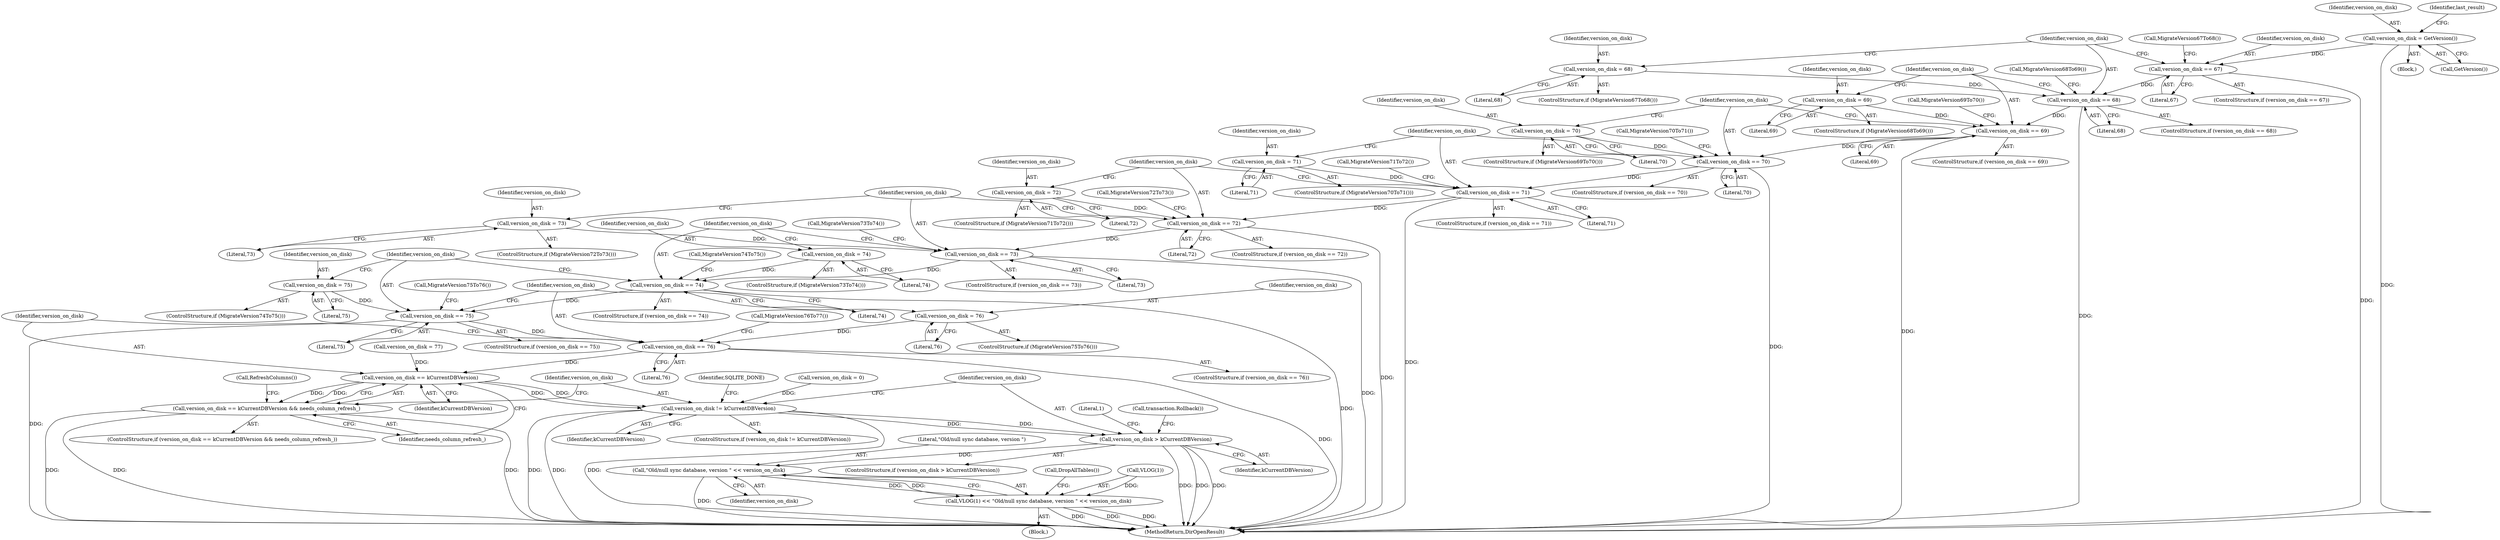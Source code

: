 digraph "1_Chrome_19190765882e272a6a2162c89acdb29110f7e3cf_20@del" {
"1000209" [label="(Call,version_on_disk == 76)"];
"1000199" [label="(Call,version_on_disk == 75)"];
"1000189" [label="(Call,version_on_disk == 74)"];
"1000185" [label="(Call,version_on_disk = 74)"];
"1000179" [label="(Call,version_on_disk == 73)"];
"1000175" [label="(Call,version_on_disk = 73)"];
"1000169" [label="(Call,version_on_disk == 72)"];
"1000159" [label="(Call,version_on_disk == 71)"];
"1000149" [label="(Call,version_on_disk == 70)"];
"1000139" [label="(Call,version_on_disk == 69)"];
"1000129" [label="(Call,version_on_disk == 68)"];
"1000125" [label="(Call,version_on_disk = 68)"];
"1000119" [label="(Call,version_on_disk == 67)"];
"1000111" [label="(Call,version_on_disk = GetVersion())"];
"1000135" [label="(Call,version_on_disk = 69)"];
"1000145" [label="(Call,version_on_disk = 70)"];
"1000155" [label="(Call,version_on_disk = 71)"];
"1000165" [label="(Call,version_on_disk = 72)"];
"1000195" [label="(Call,version_on_disk = 75)"];
"1000205" [label="(Call,version_on_disk = 76)"];
"1000220" [label="(Call,version_on_disk == kCurrentDBVersion)"];
"1000219" [label="(Call,version_on_disk == kCurrentDBVersion && needs_column_refresh_)"];
"1000232" [label="(Call,version_on_disk != kCurrentDBVersion)"];
"1000237" [label="(Call,version_on_disk > kCurrentDBVersion)"];
"1000247" [label="(Call,\"Old/null sync database, version \" << version_on_disk)"];
"1000244" [label="(Call,VLOG(1) << \"Old/null sync database, version \" << version_on_disk)"];
"1000149" [label="(Call,version_on_disk == 70)"];
"1000145" [label="(Call,version_on_disk = 70)"];
"1000215" [label="(Call,version_on_disk = 77)"];
"1000193" [label="(ControlStructure,if (MigrateVersion74To75()))"];
"1000201" [label="(Literal,75)"];
"1000123" [label="(ControlStructure,if (MigrateVersion67To68()))"];
"1000205" [label="(Call,version_on_disk = 76)"];
"1000153" [label="(ControlStructure,if (MigrateVersion70To71()))"];
"1000231" [label="(ControlStructure,if (version_on_disk != kCurrentDBVersion))"];
"1000119" [label="(Call,version_on_disk == 67)"];
"1000124" [label="(Call,MigrateVersion67To68())"];
"1000196" [label="(Identifier,version_on_disk)"];
"1000195" [label="(Call,version_on_disk = 75)"];
"1000171" [label="(Literal,72)"];
"1000140" [label="(Identifier,version_on_disk)"];
"1000166" [label="(Identifier,version_on_disk)"];
"1000188" [label="(ControlStructure,if (version_on_disk == 74))"];
"1000244" [label="(Call,VLOG(1) << \"Old/null sync database, version \" << version_on_disk)"];
"1000135" [label="(Call,version_on_disk = 69)"];
"1000148" [label="(ControlStructure,if (version_on_disk == 70))"];
"1000222" [label="(Identifier,kCurrentDBVersion)"];
"1000126" [label="(Identifier,version_on_disk)"];
"1000159" [label="(Call,version_on_disk == 71)"];
"1000146" [label="(Identifier,version_on_disk)"];
"1000179" [label="(Call,version_on_disk == 73)"];
"1000157" [label="(Literal,71)"];
"1000158" [label="(ControlStructure,if (version_on_disk == 71))"];
"1000143" [label="(ControlStructure,if (MigrateVersion69To70()))"];
"1000185" [label="(Call,version_on_disk = 74)"];
"1000178" [label="(ControlStructure,if (version_on_disk == 73))"];
"1000183" [label="(ControlStructure,if (MigrateVersion73To74()))"];
"1000208" [label="(ControlStructure,if (version_on_disk == 76))"];
"1000187" [label="(Literal,74)"];
"1000111" [label="(Call,version_on_disk = GetVersion())"];
"1000248" [label="(Literal,\"Old/null sync database, version \")"];
"1000131" [label="(Literal,68)"];
"1000101" [label="(Block,)"];
"1000112" [label="(Identifier,version_on_disk)"];
"1000169" [label="(Call,version_on_disk == 72)"];
"1000120" [label="(Identifier,version_on_disk)"];
"1000250" [label="(Call,DropAllTables())"];
"1000218" [label="(ControlStructure,if (version_on_disk == kCurrentDBVersion && needs_column_refresh_))"];
"1000138" [label="(ControlStructure,if (version_on_disk == 69))"];
"1000214" [label="(Call,MigrateVersion76To77())"];
"1000304" [label="(MethodReturn,DirOpenResult)"];
"1000181" [label="(Literal,73)"];
"1000160" [label="(Identifier,version_on_disk)"];
"1000184" [label="(Call,MigrateVersion73To74())"];
"1000137" [label="(Literal,69)"];
"1000232" [label="(Call,version_on_disk != kCurrentDBVersion)"];
"1000116" [label="(Identifier,last_result)"];
"1000141" [label="(Literal,69)"];
"1000236" [label="(ControlStructure,if (version_on_disk > kCurrentDBVersion))"];
"1000198" [label="(ControlStructure,if (version_on_disk == 75))"];
"1000154" [label="(Call,MigrateVersion70To71())"];
"1000194" [label="(Call,MigrateVersion74To75())"];
"1000127" [label="(Literal,68)"];
"1000256" [label="(Identifier,SQLITE_DONE)"];
"1000197" [label="(Literal,75)"];
"1000241" [label="(Call,transaction.Rollback())"];
"1000247" [label="(Call,\"Old/null sync database, version \" << version_on_disk)"];
"1000206" [label="(Identifier,version_on_disk)"];
"1000165" [label="(Call,version_on_disk = 72)"];
"1000211" [label="(Literal,76)"];
"1000220" [label="(Call,version_on_disk == kCurrentDBVersion)"];
"1000207" [label="(Literal,76)"];
"1000234" [label="(Identifier,kCurrentDBVersion)"];
"1000238" [label="(Identifier,version_on_disk)"];
"1000173" [label="(ControlStructure,if (MigrateVersion72To73()))"];
"1000204" [label="(Call,MigrateVersion75To76())"];
"1000190" [label="(Identifier,version_on_disk)"];
"1000163" [label="(ControlStructure,if (MigrateVersion71To72()))"];
"1000219" [label="(Call,version_on_disk == kCurrentDBVersion && needs_column_refresh_)"];
"1000130" [label="(Identifier,version_on_disk)"];
"1000170" [label="(Identifier,version_on_disk)"];
"1000168" [label="(ControlStructure,if (version_on_disk == 72))"];
"1000223" [label="(Identifier,needs_column_refresh_)"];
"1000191" [label="(Literal,74)"];
"1000150" [label="(Identifier,version_on_disk)"];
"1000175" [label="(Call,version_on_disk = 73)"];
"1000125" [label="(Call,version_on_disk = 68)"];
"1000151" [label="(Literal,70)"];
"1000245" [label="(Call,VLOG(1))"];
"1000147" [label="(Literal,70)"];
"1000209" [label="(Call,version_on_disk == 76)"];
"1000136" [label="(Identifier,version_on_disk)"];
"1000156" [label="(Identifier,version_on_disk)"];
"1000246" [label="(Literal,1)"];
"1000133" [label="(ControlStructure,if (MigrateVersion68To69()))"];
"1000118" [label="(ControlStructure,if (version_on_disk == 67))"];
"1000139" [label="(Call,version_on_disk == 69)"];
"1000113" [label="(Call,GetVersion())"];
"1000174" [label="(Call,MigrateVersion72To73())"];
"1000233" [label="(Identifier,version_on_disk)"];
"1000176" [label="(Identifier,version_on_disk)"];
"1000235" [label="(Block,)"];
"1000128" [label="(ControlStructure,if (version_on_disk == 68))"];
"1000121" [label="(Literal,67)"];
"1000129" [label="(Call,version_on_disk == 68)"];
"1000227" [label="(Call,RefreshColumns())"];
"1000189" [label="(Call,version_on_disk == 74)"];
"1000199" [label="(Call,version_on_disk == 75)"];
"1000144" [label="(Call,MigrateVersion69To70())"];
"1000164" [label="(Call,MigrateVersion71To72())"];
"1000134" [label="(Call,MigrateVersion68To69())"];
"1000200" [label="(Identifier,version_on_disk)"];
"1000161" [label="(Literal,71)"];
"1000167" [label="(Literal,72)"];
"1000239" [label="(Identifier,kCurrentDBVersion)"];
"1000186" [label="(Identifier,version_on_disk)"];
"1000203" [label="(ControlStructure,if (MigrateVersion75To76()))"];
"1000180" [label="(Identifier,version_on_disk)"];
"1000237" [label="(Call,version_on_disk > kCurrentDBVersion)"];
"1000221" [label="(Identifier,version_on_disk)"];
"1000210" [label="(Identifier,version_on_disk)"];
"1000177" [label="(Literal,73)"];
"1000228" [label="(Call,version_on_disk = 0)"];
"1000155" [label="(Call,version_on_disk = 71)"];
"1000249" [label="(Identifier,version_on_disk)"];
"1000209" -> "1000208"  [label="AST: "];
"1000209" -> "1000211"  [label="CFG: "];
"1000210" -> "1000209"  [label="AST: "];
"1000211" -> "1000209"  [label="AST: "];
"1000214" -> "1000209"  [label="CFG: "];
"1000221" -> "1000209"  [label="CFG: "];
"1000209" -> "1000304"  [label="DDG: "];
"1000199" -> "1000209"  [label="DDG: "];
"1000205" -> "1000209"  [label="DDG: "];
"1000209" -> "1000220"  [label="DDG: "];
"1000199" -> "1000198"  [label="AST: "];
"1000199" -> "1000201"  [label="CFG: "];
"1000200" -> "1000199"  [label="AST: "];
"1000201" -> "1000199"  [label="AST: "];
"1000204" -> "1000199"  [label="CFG: "];
"1000210" -> "1000199"  [label="CFG: "];
"1000199" -> "1000304"  [label="DDG: "];
"1000189" -> "1000199"  [label="DDG: "];
"1000195" -> "1000199"  [label="DDG: "];
"1000189" -> "1000188"  [label="AST: "];
"1000189" -> "1000191"  [label="CFG: "];
"1000190" -> "1000189"  [label="AST: "];
"1000191" -> "1000189"  [label="AST: "];
"1000194" -> "1000189"  [label="CFG: "];
"1000200" -> "1000189"  [label="CFG: "];
"1000189" -> "1000304"  [label="DDG: "];
"1000185" -> "1000189"  [label="DDG: "];
"1000179" -> "1000189"  [label="DDG: "];
"1000185" -> "1000183"  [label="AST: "];
"1000185" -> "1000187"  [label="CFG: "];
"1000186" -> "1000185"  [label="AST: "];
"1000187" -> "1000185"  [label="AST: "];
"1000190" -> "1000185"  [label="CFG: "];
"1000179" -> "1000178"  [label="AST: "];
"1000179" -> "1000181"  [label="CFG: "];
"1000180" -> "1000179"  [label="AST: "];
"1000181" -> "1000179"  [label="AST: "];
"1000184" -> "1000179"  [label="CFG: "];
"1000190" -> "1000179"  [label="CFG: "];
"1000179" -> "1000304"  [label="DDG: "];
"1000175" -> "1000179"  [label="DDG: "];
"1000169" -> "1000179"  [label="DDG: "];
"1000175" -> "1000173"  [label="AST: "];
"1000175" -> "1000177"  [label="CFG: "];
"1000176" -> "1000175"  [label="AST: "];
"1000177" -> "1000175"  [label="AST: "];
"1000180" -> "1000175"  [label="CFG: "];
"1000169" -> "1000168"  [label="AST: "];
"1000169" -> "1000171"  [label="CFG: "];
"1000170" -> "1000169"  [label="AST: "];
"1000171" -> "1000169"  [label="AST: "];
"1000174" -> "1000169"  [label="CFG: "];
"1000180" -> "1000169"  [label="CFG: "];
"1000169" -> "1000304"  [label="DDG: "];
"1000159" -> "1000169"  [label="DDG: "];
"1000165" -> "1000169"  [label="DDG: "];
"1000159" -> "1000158"  [label="AST: "];
"1000159" -> "1000161"  [label="CFG: "];
"1000160" -> "1000159"  [label="AST: "];
"1000161" -> "1000159"  [label="AST: "];
"1000164" -> "1000159"  [label="CFG: "];
"1000170" -> "1000159"  [label="CFG: "];
"1000159" -> "1000304"  [label="DDG: "];
"1000149" -> "1000159"  [label="DDG: "];
"1000155" -> "1000159"  [label="DDG: "];
"1000149" -> "1000148"  [label="AST: "];
"1000149" -> "1000151"  [label="CFG: "];
"1000150" -> "1000149"  [label="AST: "];
"1000151" -> "1000149"  [label="AST: "];
"1000154" -> "1000149"  [label="CFG: "];
"1000160" -> "1000149"  [label="CFG: "];
"1000149" -> "1000304"  [label="DDG: "];
"1000139" -> "1000149"  [label="DDG: "];
"1000145" -> "1000149"  [label="DDG: "];
"1000139" -> "1000138"  [label="AST: "];
"1000139" -> "1000141"  [label="CFG: "];
"1000140" -> "1000139"  [label="AST: "];
"1000141" -> "1000139"  [label="AST: "];
"1000144" -> "1000139"  [label="CFG: "];
"1000150" -> "1000139"  [label="CFG: "];
"1000139" -> "1000304"  [label="DDG: "];
"1000129" -> "1000139"  [label="DDG: "];
"1000135" -> "1000139"  [label="DDG: "];
"1000129" -> "1000128"  [label="AST: "];
"1000129" -> "1000131"  [label="CFG: "];
"1000130" -> "1000129"  [label="AST: "];
"1000131" -> "1000129"  [label="AST: "];
"1000134" -> "1000129"  [label="CFG: "];
"1000140" -> "1000129"  [label="CFG: "];
"1000129" -> "1000304"  [label="DDG: "];
"1000125" -> "1000129"  [label="DDG: "];
"1000119" -> "1000129"  [label="DDG: "];
"1000125" -> "1000123"  [label="AST: "];
"1000125" -> "1000127"  [label="CFG: "];
"1000126" -> "1000125"  [label="AST: "];
"1000127" -> "1000125"  [label="AST: "];
"1000130" -> "1000125"  [label="CFG: "];
"1000119" -> "1000118"  [label="AST: "];
"1000119" -> "1000121"  [label="CFG: "];
"1000120" -> "1000119"  [label="AST: "];
"1000121" -> "1000119"  [label="AST: "];
"1000124" -> "1000119"  [label="CFG: "];
"1000130" -> "1000119"  [label="CFG: "];
"1000119" -> "1000304"  [label="DDG: "];
"1000111" -> "1000119"  [label="DDG: "];
"1000111" -> "1000101"  [label="AST: "];
"1000111" -> "1000113"  [label="CFG: "];
"1000112" -> "1000111"  [label="AST: "];
"1000113" -> "1000111"  [label="AST: "];
"1000116" -> "1000111"  [label="CFG: "];
"1000111" -> "1000304"  [label="DDG: "];
"1000135" -> "1000133"  [label="AST: "];
"1000135" -> "1000137"  [label="CFG: "];
"1000136" -> "1000135"  [label="AST: "];
"1000137" -> "1000135"  [label="AST: "];
"1000140" -> "1000135"  [label="CFG: "];
"1000145" -> "1000143"  [label="AST: "];
"1000145" -> "1000147"  [label="CFG: "];
"1000146" -> "1000145"  [label="AST: "];
"1000147" -> "1000145"  [label="AST: "];
"1000150" -> "1000145"  [label="CFG: "];
"1000155" -> "1000153"  [label="AST: "];
"1000155" -> "1000157"  [label="CFG: "];
"1000156" -> "1000155"  [label="AST: "];
"1000157" -> "1000155"  [label="AST: "];
"1000160" -> "1000155"  [label="CFG: "];
"1000165" -> "1000163"  [label="AST: "];
"1000165" -> "1000167"  [label="CFG: "];
"1000166" -> "1000165"  [label="AST: "];
"1000167" -> "1000165"  [label="AST: "];
"1000170" -> "1000165"  [label="CFG: "];
"1000195" -> "1000193"  [label="AST: "];
"1000195" -> "1000197"  [label="CFG: "];
"1000196" -> "1000195"  [label="AST: "];
"1000197" -> "1000195"  [label="AST: "];
"1000200" -> "1000195"  [label="CFG: "];
"1000205" -> "1000203"  [label="AST: "];
"1000205" -> "1000207"  [label="CFG: "];
"1000206" -> "1000205"  [label="AST: "];
"1000207" -> "1000205"  [label="AST: "];
"1000210" -> "1000205"  [label="CFG: "];
"1000220" -> "1000219"  [label="AST: "];
"1000220" -> "1000222"  [label="CFG: "];
"1000221" -> "1000220"  [label="AST: "];
"1000222" -> "1000220"  [label="AST: "];
"1000223" -> "1000220"  [label="CFG: "];
"1000219" -> "1000220"  [label="CFG: "];
"1000220" -> "1000219"  [label="DDG: "];
"1000220" -> "1000219"  [label="DDG: "];
"1000215" -> "1000220"  [label="DDG: "];
"1000220" -> "1000232"  [label="DDG: "];
"1000220" -> "1000232"  [label="DDG: "];
"1000219" -> "1000218"  [label="AST: "];
"1000219" -> "1000223"  [label="CFG: "];
"1000223" -> "1000219"  [label="AST: "];
"1000227" -> "1000219"  [label="CFG: "];
"1000233" -> "1000219"  [label="CFG: "];
"1000219" -> "1000304"  [label="DDG: "];
"1000219" -> "1000304"  [label="DDG: "];
"1000219" -> "1000304"  [label="DDG: "];
"1000232" -> "1000231"  [label="AST: "];
"1000232" -> "1000234"  [label="CFG: "];
"1000233" -> "1000232"  [label="AST: "];
"1000234" -> "1000232"  [label="AST: "];
"1000238" -> "1000232"  [label="CFG: "];
"1000256" -> "1000232"  [label="CFG: "];
"1000232" -> "1000304"  [label="DDG: "];
"1000232" -> "1000304"  [label="DDG: "];
"1000232" -> "1000304"  [label="DDG: "];
"1000228" -> "1000232"  [label="DDG: "];
"1000232" -> "1000237"  [label="DDG: "];
"1000232" -> "1000237"  [label="DDG: "];
"1000237" -> "1000236"  [label="AST: "];
"1000237" -> "1000239"  [label="CFG: "];
"1000238" -> "1000237"  [label="AST: "];
"1000239" -> "1000237"  [label="AST: "];
"1000241" -> "1000237"  [label="CFG: "];
"1000246" -> "1000237"  [label="CFG: "];
"1000237" -> "1000304"  [label="DDG: "];
"1000237" -> "1000304"  [label="DDG: "];
"1000237" -> "1000304"  [label="DDG: "];
"1000237" -> "1000247"  [label="DDG: "];
"1000247" -> "1000244"  [label="AST: "];
"1000247" -> "1000249"  [label="CFG: "];
"1000248" -> "1000247"  [label="AST: "];
"1000249" -> "1000247"  [label="AST: "];
"1000244" -> "1000247"  [label="CFG: "];
"1000247" -> "1000304"  [label="DDG: "];
"1000247" -> "1000244"  [label="DDG: "];
"1000247" -> "1000244"  [label="DDG: "];
"1000244" -> "1000235"  [label="AST: "];
"1000245" -> "1000244"  [label="AST: "];
"1000250" -> "1000244"  [label="CFG: "];
"1000244" -> "1000304"  [label="DDG: "];
"1000244" -> "1000304"  [label="DDG: "];
"1000244" -> "1000304"  [label="DDG: "];
"1000245" -> "1000244"  [label="DDG: "];
}
